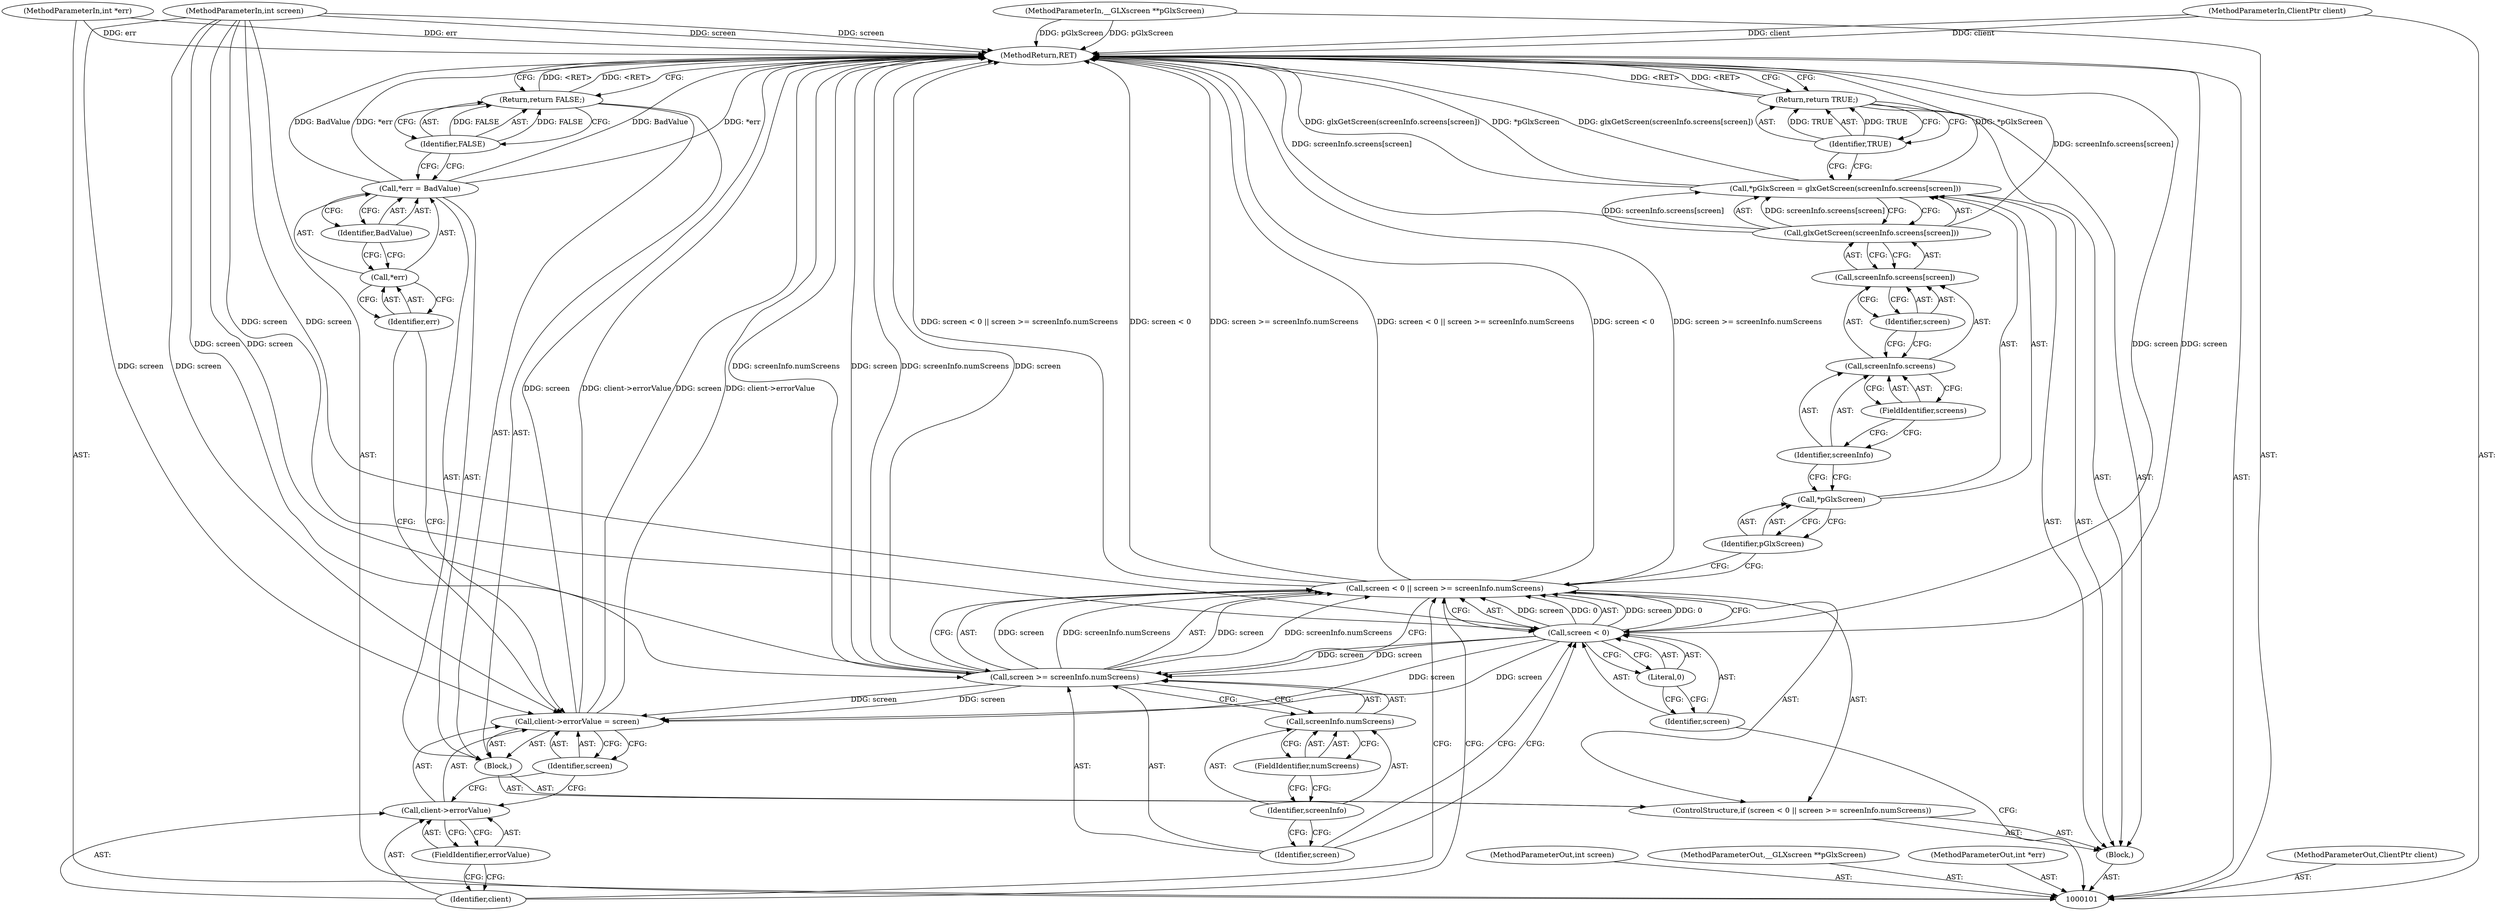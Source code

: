 digraph "0_xserver_3f0d3f4d97bce75c1828635c322b6560a45a037f" {
"1000140" [label="(MethodReturn,RET)"];
"1000102" [label="(MethodParameterIn,ClientPtr client)"];
"1000191" [label="(MethodParameterOut,ClientPtr client)"];
"1000103" [label="(MethodParameterIn,int screen)"];
"1000192" [label="(MethodParameterOut,int screen)"];
"1000104" [label="(MethodParameterIn,__GLXscreen **pGlxScreen)"];
"1000193" [label="(MethodParameterOut,__GLXscreen **pGlxScreen)"];
"1000105" [label="(MethodParameterIn,int *err)"];
"1000194" [label="(MethodParameterOut,int *err)"];
"1000132" [label="(Call,glxGetScreen(screenInfo.screens[screen]))"];
"1000133" [label="(Call,screenInfo.screens[screen])"];
"1000134" [label="(Call,screenInfo.screens)"];
"1000135" [label="(Identifier,screenInfo)"];
"1000129" [label="(Call,*pGlxScreen = glxGetScreen(screenInfo.screens[screen]))"];
"1000130" [label="(Call,*pGlxScreen)"];
"1000136" [label="(FieldIdentifier,screens)"];
"1000131" [label="(Identifier,pGlxScreen)"];
"1000137" [label="(Identifier,screen)"];
"1000139" [label="(Identifier,TRUE)"];
"1000138" [label="(Return,return TRUE;)"];
"1000106" [label="(Block,)"];
"1000111" [label="(Literal,0)"];
"1000112" [label="(Call,screen >= screenInfo.numScreens)"];
"1000113" [label="(Identifier,screen)"];
"1000114" [label="(Call,screenInfo.numScreens)"];
"1000115" [label="(Identifier,screenInfo)"];
"1000107" [label="(ControlStructure,if (screen < 0 || screen >= screenInfo.numScreens))"];
"1000116" [label="(FieldIdentifier,numScreens)"];
"1000117" [label="(Block,)"];
"1000108" [label="(Call,screen < 0 || screen >= screenInfo.numScreens)"];
"1000109" [label="(Call,screen < 0)"];
"1000110" [label="(Identifier,screen)"];
"1000121" [label="(FieldIdentifier,errorValue)"];
"1000118" [label="(Call,client->errorValue = screen)"];
"1000119" [label="(Call,client->errorValue)"];
"1000120" [label="(Identifier,client)"];
"1000122" [label="(Identifier,screen)"];
"1000123" [label="(Call,*err = BadValue)"];
"1000124" [label="(Call,*err)"];
"1000125" [label="(Identifier,err)"];
"1000126" [label="(Identifier,BadValue)"];
"1000127" [label="(Return,return FALSE;)"];
"1000128" [label="(Identifier,FALSE)"];
"1000140" -> "1000101"  [label="AST: "];
"1000140" -> "1000127"  [label="CFG: "];
"1000140" -> "1000138"  [label="CFG: "];
"1000127" -> "1000140"  [label="DDG: <RET>"];
"1000108" -> "1000140"  [label="DDG: screen < 0 || screen >= screenInfo.numScreens"];
"1000108" -> "1000140"  [label="DDG: screen < 0"];
"1000108" -> "1000140"  [label="DDG: screen >= screenInfo.numScreens"];
"1000104" -> "1000140"  [label="DDG: pGlxScreen"];
"1000105" -> "1000140"  [label="DDG: err"];
"1000112" -> "1000140"  [label="DDG: screenInfo.numScreens"];
"1000112" -> "1000140"  [label="DDG: screen"];
"1000118" -> "1000140"  [label="DDG: screen"];
"1000118" -> "1000140"  [label="DDG: client->errorValue"];
"1000123" -> "1000140"  [label="DDG: *err"];
"1000123" -> "1000140"  [label="DDG: BadValue"];
"1000129" -> "1000140"  [label="DDG: *pGlxScreen"];
"1000129" -> "1000140"  [label="DDG: glxGetScreen(screenInfo.screens[screen])"];
"1000103" -> "1000140"  [label="DDG: screen"];
"1000132" -> "1000140"  [label="DDG: screenInfo.screens[screen]"];
"1000102" -> "1000140"  [label="DDG: client"];
"1000109" -> "1000140"  [label="DDG: screen"];
"1000138" -> "1000140"  [label="DDG: <RET>"];
"1000102" -> "1000101"  [label="AST: "];
"1000102" -> "1000140"  [label="DDG: client"];
"1000191" -> "1000101"  [label="AST: "];
"1000103" -> "1000101"  [label="AST: "];
"1000103" -> "1000140"  [label="DDG: screen"];
"1000103" -> "1000109"  [label="DDG: screen"];
"1000103" -> "1000112"  [label="DDG: screen"];
"1000103" -> "1000118"  [label="DDG: screen"];
"1000192" -> "1000101"  [label="AST: "];
"1000104" -> "1000101"  [label="AST: "];
"1000104" -> "1000140"  [label="DDG: pGlxScreen"];
"1000193" -> "1000101"  [label="AST: "];
"1000105" -> "1000101"  [label="AST: "];
"1000105" -> "1000140"  [label="DDG: err"];
"1000194" -> "1000101"  [label="AST: "];
"1000132" -> "1000129"  [label="AST: "];
"1000132" -> "1000133"  [label="CFG: "];
"1000133" -> "1000132"  [label="AST: "];
"1000129" -> "1000132"  [label="CFG: "];
"1000132" -> "1000140"  [label="DDG: screenInfo.screens[screen]"];
"1000132" -> "1000129"  [label="DDG: screenInfo.screens[screen]"];
"1000133" -> "1000132"  [label="AST: "];
"1000133" -> "1000137"  [label="CFG: "];
"1000134" -> "1000133"  [label="AST: "];
"1000137" -> "1000133"  [label="AST: "];
"1000132" -> "1000133"  [label="CFG: "];
"1000134" -> "1000133"  [label="AST: "];
"1000134" -> "1000136"  [label="CFG: "];
"1000135" -> "1000134"  [label="AST: "];
"1000136" -> "1000134"  [label="AST: "];
"1000137" -> "1000134"  [label="CFG: "];
"1000135" -> "1000134"  [label="AST: "];
"1000135" -> "1000130"  [label="CFG: "];
"1000136" -> "1000135"  [label="CFG: "];
"1000129" -> "1000106"  [label="AST: "];
"1000129" -> "1000132"  [label="CFG: "];
"1000130" -> "1000129"  [label="AST: "];
"1000132" -> "1000129"  [label="AST: "];
"1000139" -> "1000129"  [label="CFG: "];
"1000129" -> "1000140"  [label="DDG: *pGlxScreen"];
"1000129" -> "1000140"  [label="DDG: glxGetScreen(screenInfo.screens[screen])"];
"1000132" -> "1000129"  [label="DDG: screenInfo.screens[screen]"];
"1000130" -> "1000129"  [label="AST: "];
"1000130" -> "1000131"  [label="CFG: "];
"1000131" -> "1000130"  [label="AST: "];
"1000135" -> "1000130"  [label="CFG: "];
"1000136" -> "1000134"  [label="AST: "];
"1000136" -> "1000135"  [label="CFG: "];
"1000134" -> "1000136"  [label="CFG: "];
"1000131" -> "1000130"  [label="AST: "];
"1000131" -> "1000108"  [label="CFG: "];
"1000130" -> "1000131"  [label="CFG: "];
"1000137" -> "1000133"  [label="AST: "];
"1000137" -> "1000134"  [label="CFG: "];
"1000133" -> "1000137"  [label="CFG: "];
"1000139" -> "1000138"  [label="AST: "];
"1000139" -> "1000129"  [label="CFG: "];
"1000138" -> "1000139"  [label="CFG: "];
"1000139" -> "1000138"  [label="DDG: TRUE"];
"1000138" -> "1000106"  [label="AST: "];
"1000138" -> "1000139"  [label="CFG: "];
"1000139" -> "1000138"  [label="AST: "];
"1000140" -> "1000138"  [label="CFG: "];
"1000138" -> "1000140"  [label="DDG: <RET>"];
"1000139" -> "1000138"  [label="DDG: TRUE"];
"1000106" -> "1000101"  [label="AST: "];
"1000107" -> "1000106"  [label="AST: "];
"1000129" -> "1000106"  [label="AST: "];
"1000138" -> "1000106"  [label="AST: "];
"1000111" -> "1000109"  [label="AST: "];
"1000111" -> "1000110"  [label="CFG: "];
"1000109" -> "1000111"  [label="CFG: "];
"1000112" -> "1000108"  [label="AST: "];
"1000112" -> "1000114"  [label="CFG: "];
"1000113" -> "1000112"  [label="AST: "];
"1000114" -> "1000112"  [label="AST: "];
"1000108" -> "1000112"  [label="CFG: "];
"1000112" -> "1000140"  [label="DDG: screenInfo.numScreens"];
"1000112" -> "1000140"  [label="DDG: screen"];
"1000112" -> "1000108"  [label="DDG: screen"];
"1000112" -> "1000108"  [label="DDG: screenInfo.numScreens"];
"1000109" -> "1000112"  [label="DDG: screen"];
"1000103" -> "1000112"  [label="DDG: screen"];
"1000112" -> "1000118"  [label="DDG: screen"];
"1000113" -> "1000112"  [label="AST: "];
"1000113" -> "1000109"  [label="CFG: "];
"1000115" -> "1000113"  [label="CFG: "];
"1000114" -> "1000112"  [label="AST: "];
"1000114" -> "1000116"  [label="CFG: "];
"1000115" -> "1000114"  [label="AST: "];
"1000116" -> "1000114"  [label="AST: "];
"1000112" -> "1000114"  [label="CFG: "];
"1000115" -> "1000114"  [label="AST: "];
"1000115" -> "1000113"  [label="CFG: "];
"1000116" -> "1000115"  [label="CFG: "];
"1000107" -> "1000106"  [label="AST: "];
"1000108" -> "1000107"  [label="AST: "];
"1000117" -> "1000107"  [label="AST: "];
"1000116" -> "1000114"  [label="AST: "];
"1000116" -> "1000115"  [label="CFG: "];
"1000114" -> "1000116"  [label="CFG: "];
"1000117" -> "1000107"  [label="AST: "];
"1000118" -> "1000117"  [label="AST: "];
"1000123" -> "1000117"  [label="AST: "];
"1000127" -> "1000117"  [label="AST: "];
"1000108" -> "1000107"  [label="AST: "];
"1000108" -> "1000109"  [label="CFG: "];
"1000108" -> "1000112"  [label="CFG: "];
"1000109" -> "1000108"  [label="AST: "];
"1000112" -> "1000108"  [label="AST: "];
"1000120" -> "1000108"  [label="CFG: "];
"1000131" -> "1000108"  [label="CFG: "];
"1000108" -> "1000140"  [label="DDG: screen < 0 || screen >= screenInfo.numScreens"];
"1000108" -> "1000140"  [label="DDG: screen < 0"];
"1000108" -> "1000140"  [label="DDG: screen >= screenInfo.numScreens"];
"1000109" -> "1000108"  [label="DDG: screen"];
"1000109" -> "1000108"  [label="DDG: 0"];
"1000112" -> "1000108"  [label="DDG: screen"];
"1000112" -> "1000108"  [label="DDG: screenInfo.numScreens"];
"1000109" -> "1000108"  [label="AST: "];
"1000109" -> "1000111"  [label="CFG: "];
"1000110" -> "1000109"  [label="AST: "];
"1000111" -> "1000109"  [label="AST: "];
"1000113" -> "1000109"  [label="CFG: "];
"1000108" -> "1000109"  [label="CFG: "];
"1000109" -> "1000140"  [label="DDG: screen"];
"1000109" -> "1000108"  [label="DDG: screen"];
"1000109" -> "1000108"  [label="DDG: 0"];
"1000103" -> "1000109"  [label="DDG: screen"];
"1000109" -> "1000112"  [label="DDG: screen"];
"1000109" -> "1000118"  [label="DDG: screen"];
"1000110" -> "1000109"  [label="AST: "];
"1000110" -> "1000101"  [label="CFG: "];
"1000111" -> "1000110"  [label="CFG: "];
"1000121" -> "1000119"  [label="AST: "];
"1000121" -> "1000120"  [label="CFG: "];
"1000119" -> "1000121"  [label="CFG: "];
"1000118" -> "1000117"  [label="AST: "];
"1000118" -> "1000122"  [label="CFG: "];
"1000119" -> "1000118"  [label="AST: "];
"1000122" -> "1000118"  [label="AST: "];
"1000125" -> "1000118"  [label="CFG: "];
"1000118" -> "1000140"  [label="DDG: screen"];
"1000118" -> "1000140"  [label="DDG: client->errorValue"];
"1000112" -> "1000118"  [label="DDG: screen"];
"1000109" -> "1000118"  [label="DDG: screen"];
"1000103" -> "1000118"  [label="DDG: screen"];
"1000119" -> "1000118"  [label="AST: "];
"1000119" -> "1000121"  [label="CFG: "];
"1000120" -> "1000119"  [label="AST: "];
"1000121" -> "1000119"  [label="AST: "];
"1000122" -> "1000119"  [label="CFG: "];
"1000120" -> "1000119"  [label="AST: "];
"1000120" -> "1000108"  [label="CFG: "];
"1000121" -> "1000120"  [label="CFG: "];
"1000122" -> "1000118"  [label="AST: "];
"1000122" -> "1000119"  [label="CFG: "];
"1000118" -> "1000122"  [label="CFG: "];
"1000123" -> "1000117"  [label="AST: "];
"1000123" -> "1000126"  [label="CFG: "];
"1000124" -> "1000123"  [label="AST: "];
"1000126" -> "1000123"  [label="AST: "];
"1000128" -> "1000123"  [label="CFG: "];
"1000123" -> "1000140"  [label="DDG: *err"];
"1000123" -> "1000140"  [label="DDG: BadValue"];
"1000124" -> "1000123"  [label="AST: "];
"1000124" -> "1000125"  [label="CFG: "];
"1000125" -> "1000124"  [label="AST: "];
"1000126" -> "1000124"  [label="CFG: "];
"1000125" -> "1000124"  [label="AST: "];
"1000125" -> "1000118"  [label="CFG: "];
"1000124" -> "1000125"  [label="CFG: "];
"1000126" -> "1000123"  [label="AST: "];
"1000126" -> "1000124"  [label="CFG: "];
"1000123" -> "1000126"  [label="CFG: "];
"1000127" -> "1000117"  [label="AST: "];
"1000127" -> "1000128"  [label="CFG: "];
"1000128" -> "1000127"  [label="AST: "];
"1000140" -> "1000127"  [label="CFG: "];
"1000127" -> "1000140"  [label="DDG: <RET>"];
"1000128" -> "1000127"  [label="DDG: FALSE"];
"1000128" -> "1000127"  [label="AST: "];
"1000128" -> "1000123"  [label="CFG: "];
"1000127" -> "1000128"  [label="CFG: "];
"1000128" -> "1000127"  [label="DDG: FALSE"];
}
